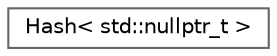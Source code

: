 digraph "Graphical Class Hierarchy"
{
 // LATEX_PDF_SIZE
  bgcolor="transparent";
  edge [fontname=Helvetica,fontsize=10,labelfontname=Helvetica,labelfontsize=10];
  node [fontname=Helvetica,fontsize=10,shape=box,height=0.2,width=0.4];
  rankdir="LR";
  Node0 [id="Node000000",label="Hash\< std::nullptr_t \>",height=0.2,width=0.4,color="grey40", fillcolor="white", style="filled",URL="$structFoam_1_1Hash_3_01std_1_1nullptr__t_01_4.html",tooltip=" "];
}
